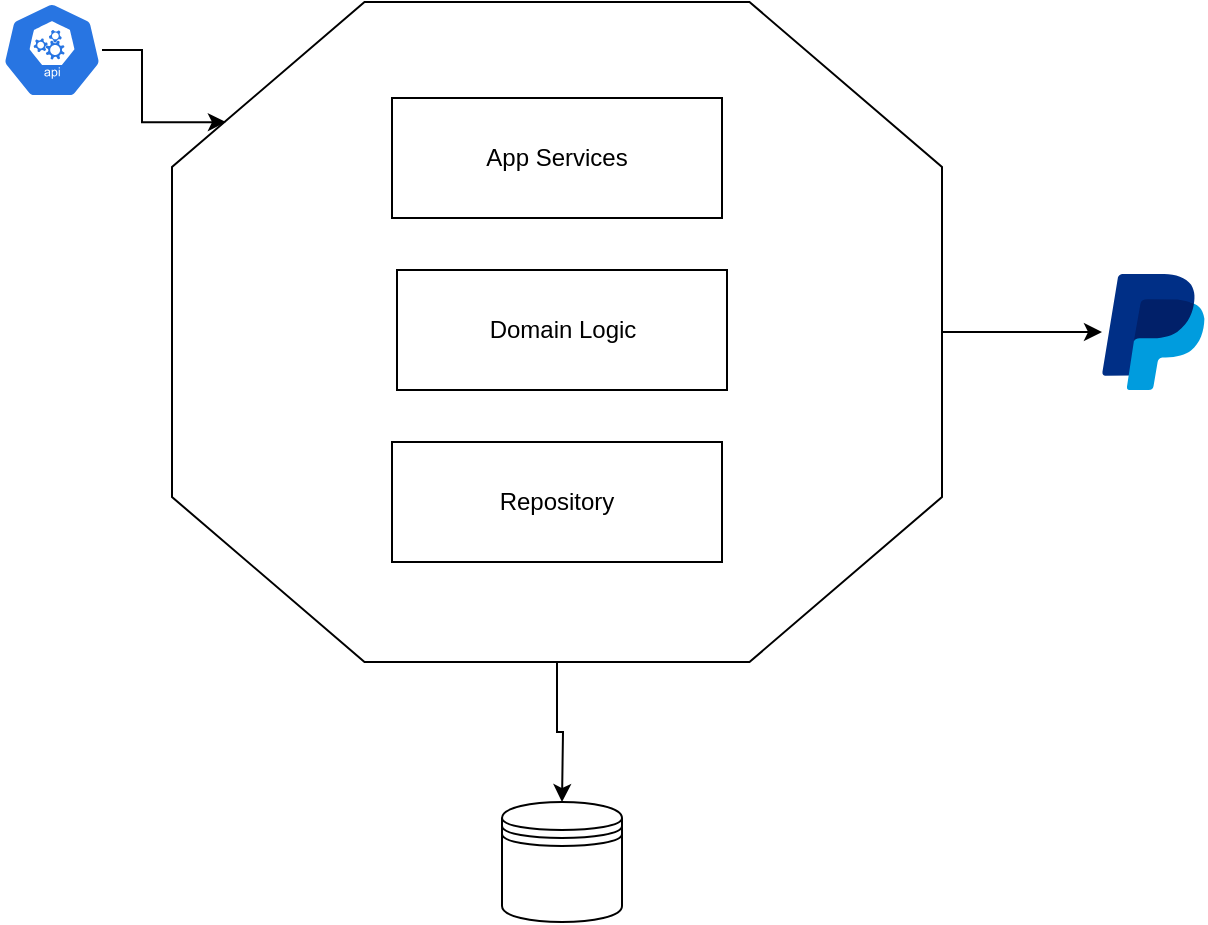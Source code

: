 <mxfile version="16.5.2" type="device"><diagram id="omPhdKAIGd3JOqIDtGJs" name="Page-1"><mxGraphModel dx="1422" dy="745" grid="1" gridSize="10" guides="1" tooltips="1" connect="1" arrows="1" fold="1" page="1" pageScale="1" pageWidth="850" pageHeight="1100" math="0" shadow="0"><root><mxCell id="0"/><mxCell id="1" parent="0"/><mxCell id="NAOHIZHLeE9ez_veqXuQ-3" style="edgeStyle=orthogonalEdgeStyle;rounded=0;orthogonalLoop=1;jettySize=auto;html=1;" edge="1" parent="1" source="NAOHIZHLeE9ez_veqXuQ-1"><mxGeometry relative="1" as="geometry"><mxPoint x="420" y="540" as="targetPoint"/></mxGeometry></mxCell><mxCell id="NAOHIZHLeE9ez_veqXuQ-8" style="edgeStyle=orthogonalEdgeStyle;rounded=0;orthogonalLoop=1;jettySize=auto;html=1;" edge="1" parent="1" source="NAOHIZHLeE9ez_veqXuQ-1" target="NAOHIZHLeE9ez_veqXuQ-7"><mxGeometry relative="1" as="geometry"/></mxCell><mxCell id="NAOHIZHLeE9ez_veqXuQ-1" value="" style="verticalLabelPosition=bottom;verticalAlign=top;html=1;shape=mxgraph.basic.polygon;polyCoords=[[0.25,0],[0.75,0],[1,0.25],[1,0.75],[0.75,1],[0.25,1],[0,0.75],[0,0.25]];polyline=0;" vertex="1" parent="1"><mxGeometry x="225" y="140" width="385" height="330" as="geometry"/></mxCell><mxCell id="NAOHIZHLeE9ez_veqXuQ-4" value="" style="shape=datastore;whiteSpace=wrap;html=1;" vertex="1" parent="1"><mxGeometry x="390" y="540" width="60" height="60" as="geometry"/></mxCell><mxCell id="NAOHIZHLeE9ez_veqXuQ-6" style="edgeStyle=orthogonalEdgeStyle;rounded=0;orthogonalLoop=1;jettySize=auto;html=1;entryX=0.07;entryY=0.182;entryDx=0;entryDy=0;entryPerimeter=0;" edge="1" parent="1" source="NAOHIZHLeE9ez_veqXuQ-5" target="NAOHIZHLeE9ez_veqXuQ-1"><mxGeometry relative="1" as="geometry"/></mxCell><mxCell id="NAOHIZHLeE9ez_veqXuQ-5" value="" style="sketch=0;html=1;dashed=0;whitespace=wrap;fillColor=#2875E2;strokeColor=#ffffff;points=[[0.005,0.63,0],[0.1,0.2,0],[0.9,0.2,0],[0.5,0,0],[0.995,0.63,0],[0.72,0.99,0],[0.5,1,0],[0.28,0.99,0]];shape=mxgraph.kubernetes.icon;prIcon=api" vertex="1" parent="1"><mxGeometry x="140" y="140" width="50" height="48" as="geometry"/></mxCell><mxCell id="NAOHIZHLeE9ez_veqXuQ-7" value="" style="dashed=0;outlineConnect=0;html=1;align=center;labelPosition=center;verticalLabelPosition=bottom;verticalAlign=top;shape=mxgraph.weblogos.paypal" vertex="1" parent="1"><mxGeometry x="690" y="276" width="51.2" height="58" as="geometry"/></mxCell><mxCell id="NAOHIZHLeE9ez_veqXuQ-9" value="Repository" style="rounded=0;whiteSpace=wrap;html=1;" vertex="1" parent="1"><mxGeometry x="335" y="360" width="165" height="60" as="geometry"/></mxCell><mxCell id="NAOHIZHLeE9ez_veqXuQ-10" value="Domain Logic" style="rounded=0;whiteSpace=wrap;html=1;" vertex="1" parent="1"><mxGeometry x="337.5" y="274" width="165" height="60" as="geometry"/></mxCell><mxCell id="NAOHIZHLeE9ez_veqXuQ-11" value="App Services" style="rounded=0;whiteSpace=wrap;html=1;" vertex="1" parent="1"><mxGeometry x="335" y="188" width="165" height="60" as="geometry"/></mxCell></root></mxGraphModel></diagram></mxfile>